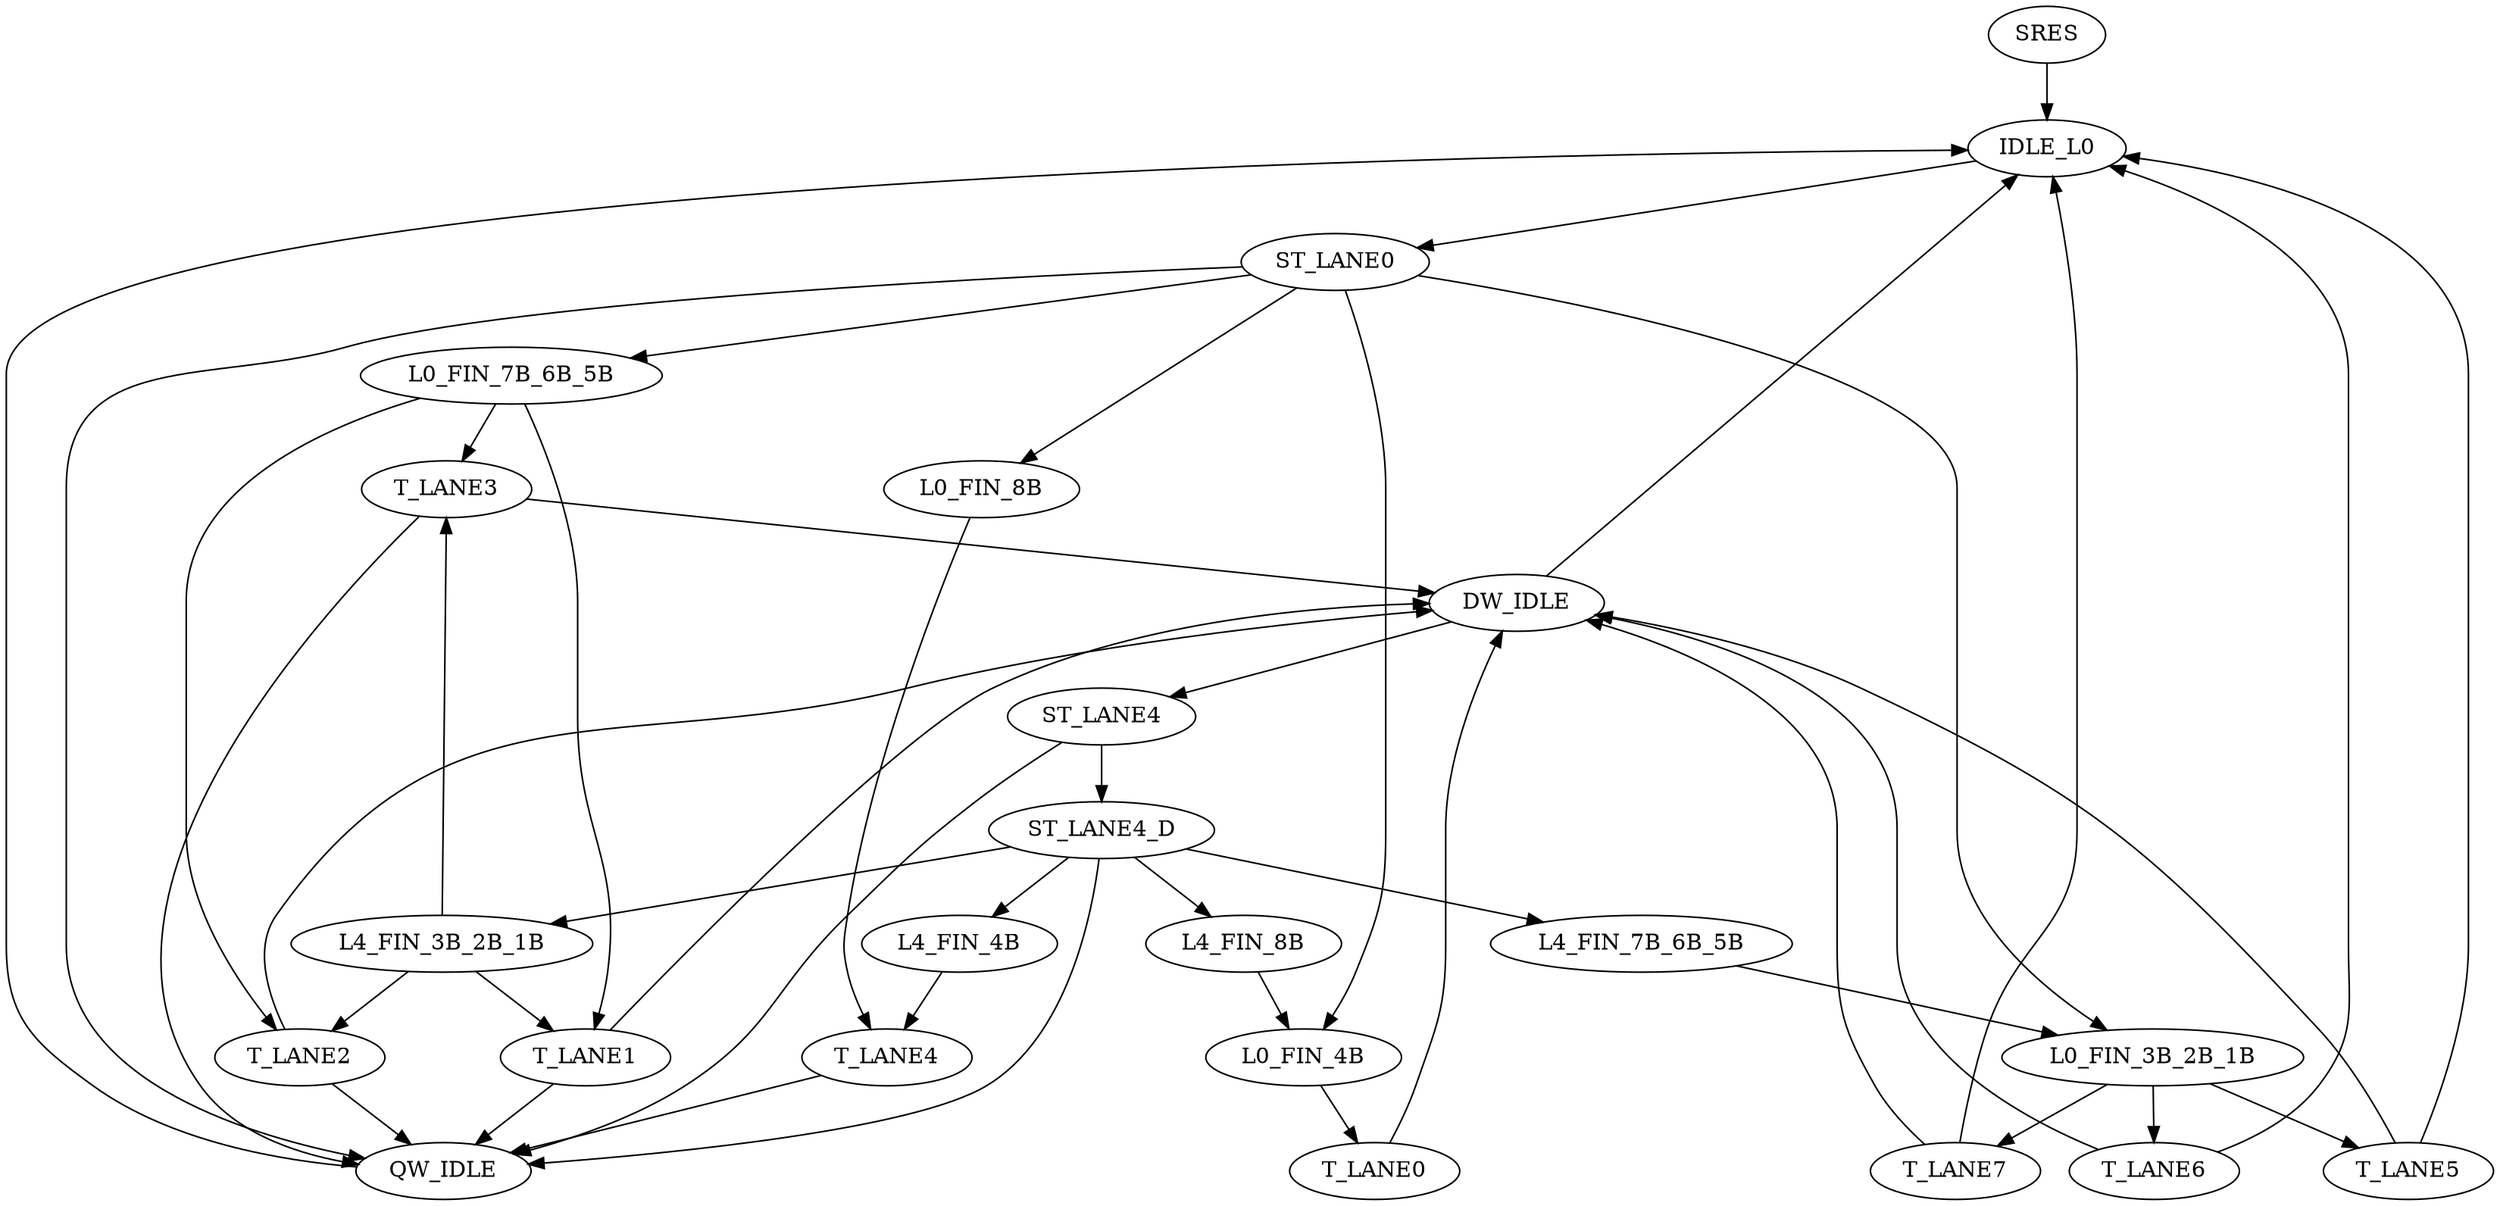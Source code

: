 # dot description of tx fsm

digraph axis2xgmii {
  SRES -> IDLE_L0;

  IDLE_L0 -> ST_LANE0;

ST_LANE0 -> QW_IDLE;
ST_LANE0 -> L0_FIN_8B;
ST_LANE0 -> L0_FIN_7B_6B_5B;
ST_LANE0 -> L0_FIN_4B;
ST_LANE0 -> L0_FIN_3B_2B_1B;

QW_IDLE -> IDLE_L0;

L0_FIN_8B -> T_LANE4;

T_LANE4 -> QW_IDLE;

L0_FIN_7B_6B_5B -> T_LANE3;
L0_FIN_7B_6B_5B -> T_LANE2;
L0_FIN_7B_6B_5B -> T_LANE1;


T_LANE3 -> DW_IDLE;
T_LANE3 -> QW_IDLE;

DW_IDLE -> ST_LANE4;
DW_IDLE -> IDLE_L0;

T_LANE2 -> DW_IDLE;
T_LANE2 -> QW_IDLE;

T_LANE1 -> DW_IDLE;
T_LANE1 -> QW_IDLE;

L0_FIN_4B -> T_LANE0;

T_LANE0 -> DW_IDLE;

L0_FIN_3B_2B_1B -> T_LANE7;
L0_FIN_3B_2B_1B -> T_LANE6;
L0_FIN_3B_2B_1B -> T_LANE5;

T_LANE7 -> IDLE_L0;
T_LANE7 -> DW_IDLE;

T_LANE6 -> IDLE_L0;
T_LANE6 -> DW_IDLE;

T_LANE5 -> IDLE_L0;
T_LANE5 -> DW_IDLE;

ST_LANE4 -> QW_IDLE;
ST_LANE4 -> ST_LANE4_D;

ST_LANE4_D -> QW_IDLE;
ST_LANE4_D -> L4_FIN_8B;
ST_LANE4_D -> L4_FIN_7B_6B_5B;
ST_LANE4_D -> L4_FIN_4B;
ST_LANE4_D -> L4_FIN_3B_2B_1B;

L4_FIN_8B -> L0_FIN_4B;

L4_FIN_7B_6B_5B -> L0_FIN_3B_2B_1B;

L4_FIN_4B -> T_LANE4;

L4_FIN_3B_2B_1B -> T_LANE3;
L4_FIN_3B_2B_1B -> T_LANE2;
L4_FIN_3B_2B_1B -> T_LANE1;


}
